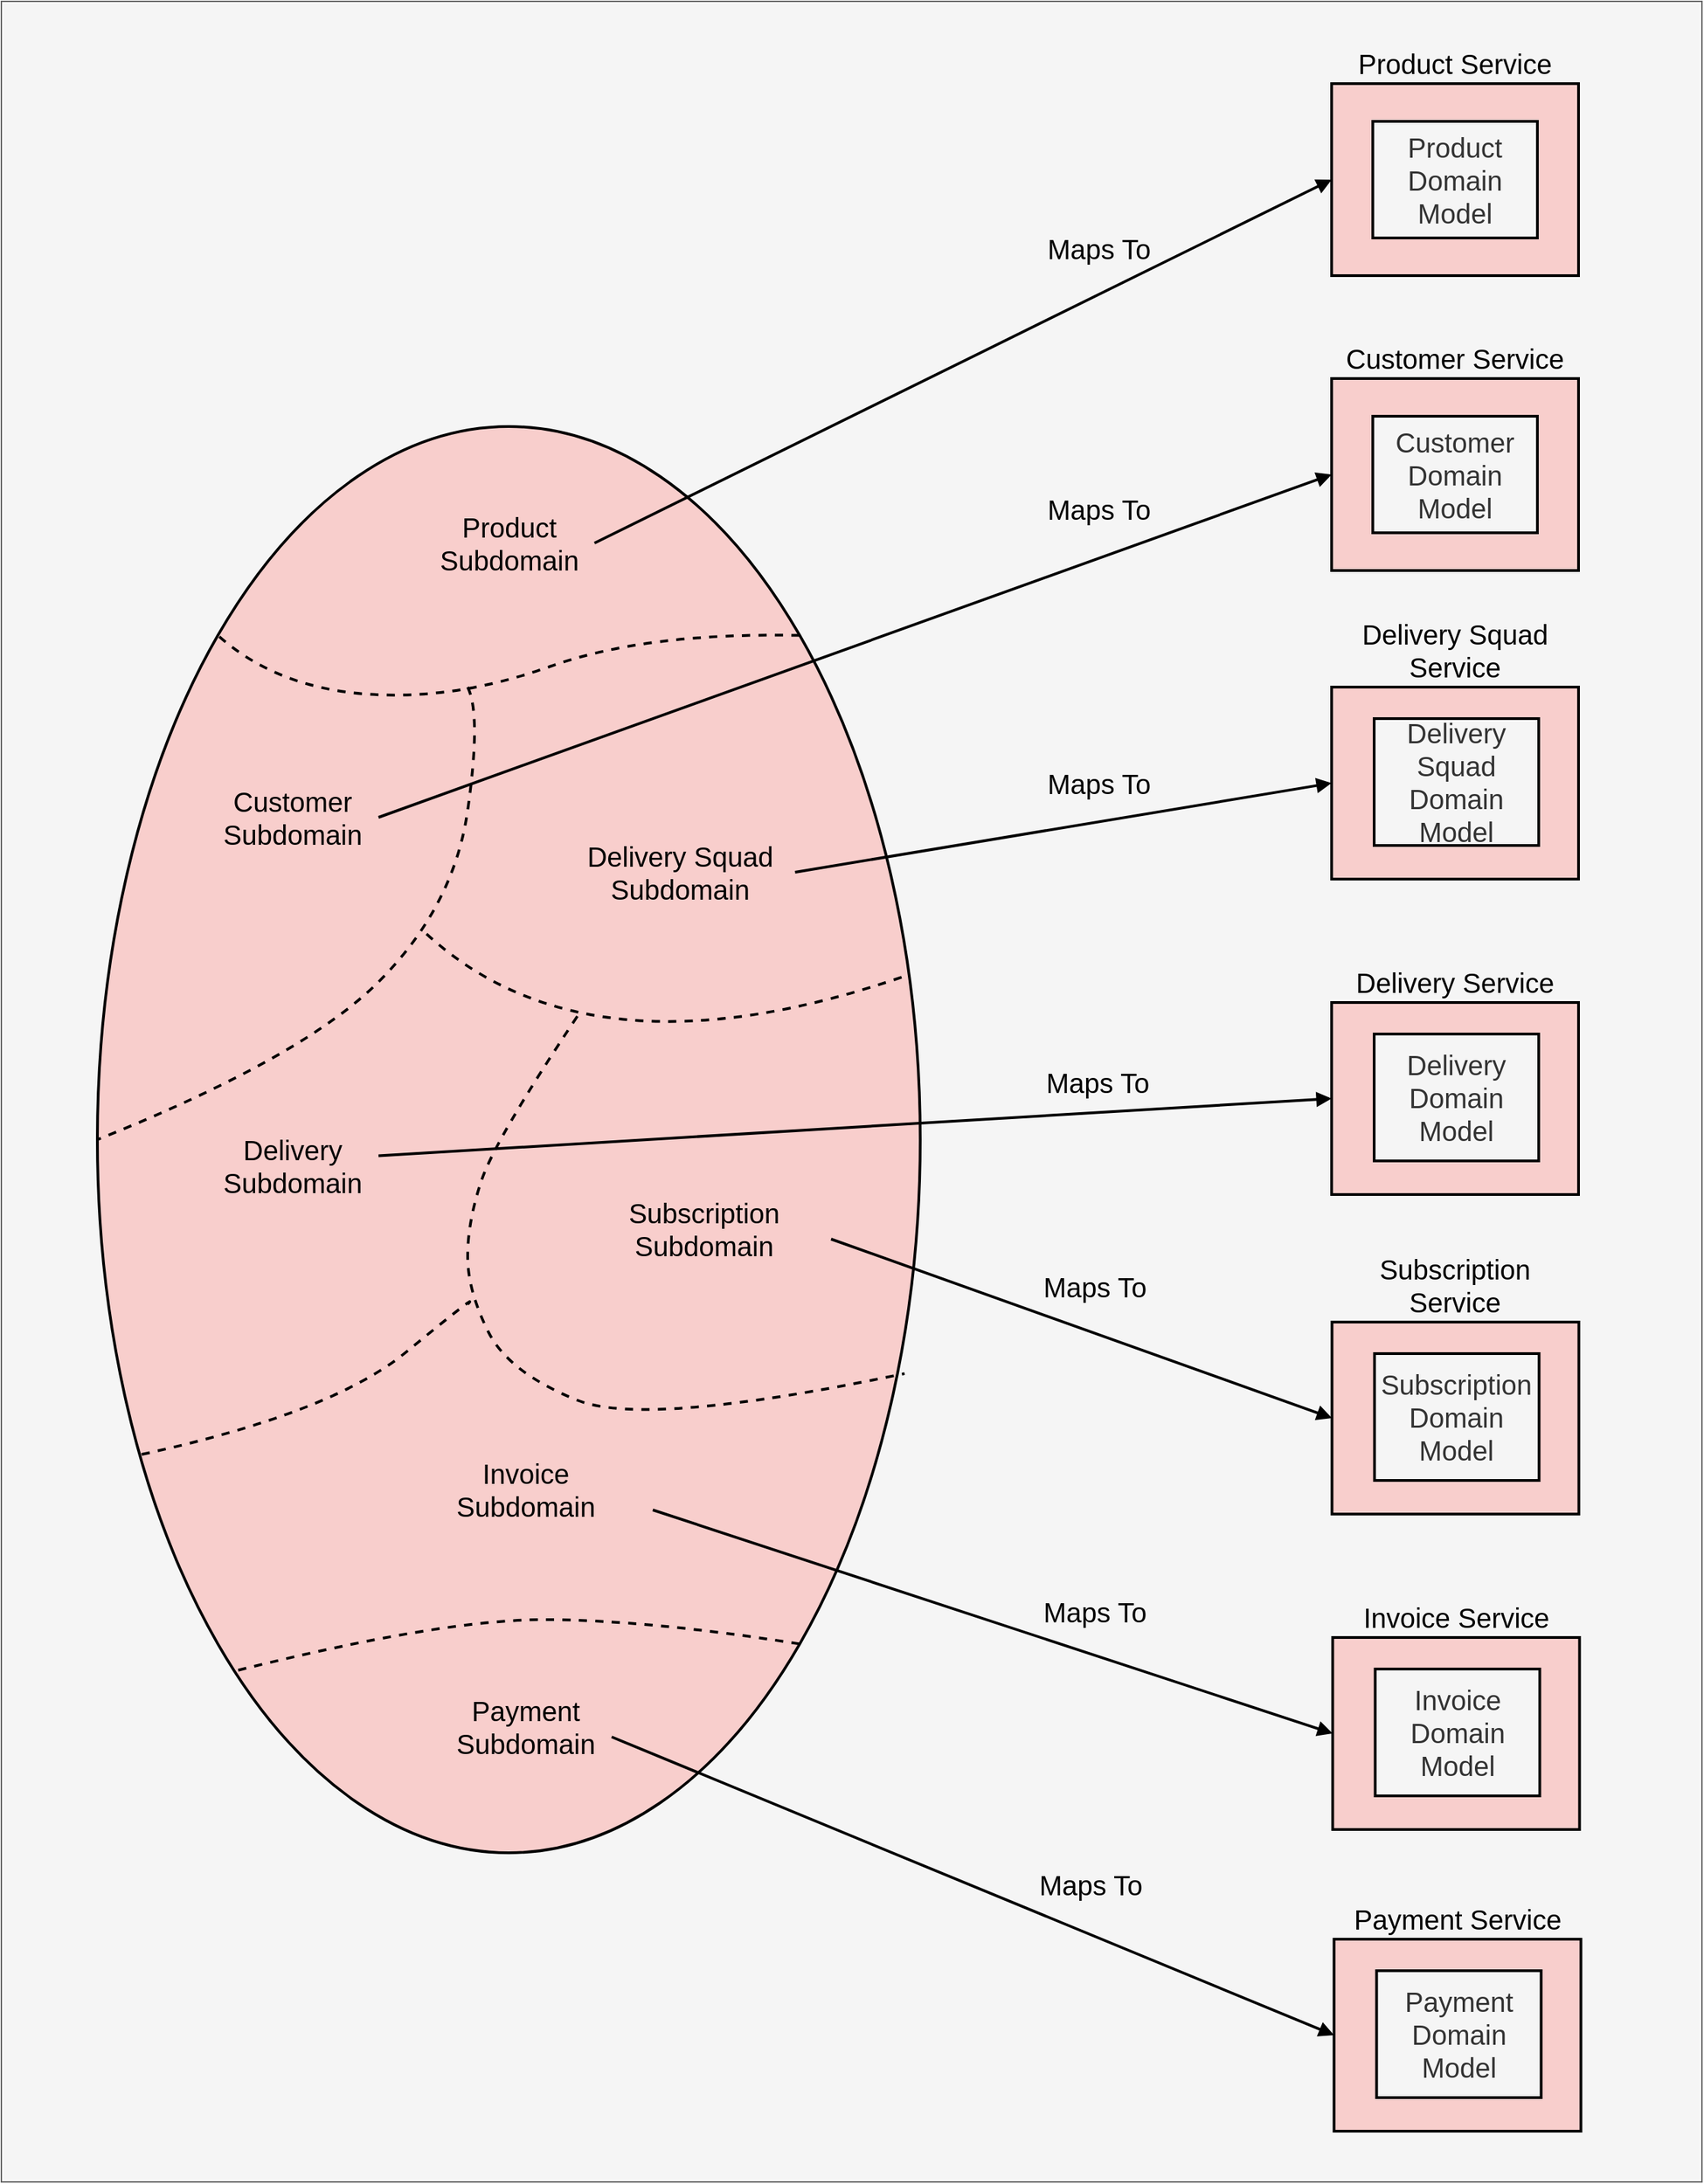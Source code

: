 <mxfile>
    <diagram id="R2lEEEUBdFMjLlhIrx00" name="Page-1">
        <mxGraphModel dx="1406" dy="1646" grid="1" gridSize="10" guides="1" tooltips="1" connect="1" arrows="1" fold="1" page="1" pageScale="1" pageWidth="850" pageHeight="1100" math="0" shadow="0" extFonts="Permanent Marker^https://fonts.googleapis.com/css?family=Permanent+Marker">
            <root>
                <mxCell id="0"/>
                <mxCell id="1" parent="0"/>
                <mxCell id="87" value="" style="rounded=0;whiteSpace=wrap;html=1;labelBackgroundColor=none;fontSize=20;fillColor=#f5f5f5;fontColor=#333333;strokeColor=#666666;" parent="1" vertex="1">
                    <mxGeometry x="-130" y="-350" width="1240" height="1590" as="geometry"/>
                </mxCell>
                <mxCell id="46" value="" style="ellipse;whiteSpace=wrap;html=1;direction=south;fillColor=#f8cecc;strokeColor=#000000;strokeWidth=2;fontSize=20;" parent="1" vertex="1">
                    <mxGeometry x="-60" y="-40" width="600" height="1040" as="geometry"/>
                </mxCell>
                <mxCell id="72" style="edgeStyle=none;html=1;exitX=1;exitY=0.5;exitDx=0;exitDy=0;entryX=0;entryY=0.5;entryDx=0;entryDy=0;strokeWidth=2;endArrow=block;endFill=1;fontSize=20;" parent="1" source="48" target="59" edge="1">
                    <mxGeometry relative="1" as="geometry"/>
                </mxCell>
                <mxCell id="80" value="Maps To" style="edgeLabel;html=1;align=center;verticalAlign=middle;resizable=0;points=[];fontSize=20;labelBackgroundColor=none;" parent="72" vertex="1" connectable="0">
                    <mxGeometry x="0.204" y="2" relative="1" as="geometry">
                        <mxPoint x="44" y="-54" as="offset"/>
                    </mxGeometry>
                </mxCell>
                <mxCell id="73" style="edgeStyle=none;html=1;entryX=0;entryY=0.5;entryDx=0;entryDy=0;endArrow=block;endFill=1;strokeWidth=2;exitX=1;exitY=0.5;exitDx=0;exitDy=0;" parent="1" source="50" target="61" edge="1">
                    <mxGeometry relative="1" as="geometry">
                        <mxPoint x="210" y="200" as="sourcePoint"/>
                    </mxGeometry>
                </mxCell>
                <mxCell id="82" value="Maps To" style="edgeLabel;html=1;align=center;verticalAlign=middle;resizable=0;points=[];fontSize=20;labelBackgroundColor=none;" parent="73" vertex="1" connectable="0">
                    <mxGeometry x="0.312" y="1" relative="1" as="geometry">
                        <mxPoint x="69" y="-60" as="offset"/>
                    </mxGeometry>
                </mxCell>
                <mxCell id="47" value="" style="curved=1;endArrow=none;html=1;entryX=0;entryY=1;entryDx=0;entryDy=0;exitX=0;exitY=0;exitDx=0;exitDy=0;endFill=0;dashed=1;strokeWidth=2;fontSize=20;" parent="1" source="46" target="46" edge="1">
                    <mxGeometry width="50" height="50" relative="1" as="geometry">
                        <mxPoint x="280" y="460" as="sourcePoint"/>
                        <mxPoint x="330" y="410" as="targetPoint"/>
                        <Array as="points">
                            <mxPoint x="340" y="110"/>
                            <mxPoint x="200" y="160"/>
                            <mxPoint x="70" y="150"/>
                        </Array>
                    </mxGeometry>
                </mxCell>
                <mxCell id="48" value="Product Subdomain" style="text;html=1;strokeColor=none;fillColor=none;align=center;verticalAlign=middle;whiteSpace=wrap;rounded=0;fontSize=20;" parent="1" vertex="1">
                    <mxGeometry x="177.5" y="30" width="125" height="30" as="geometry"/>
                </mxCell>
                <mxCell id="49" value="" style="curved=1;endArrow=none;html=1;entryX=0.5;entryY=1;entryDx=0;entryDy=0;endFill=0;dashed=1;strokeWidth=2;fontSize=20;" parent="1" target="46" edge="1">
                    <mxGeometry width="50" height="50" relative="1" as="geometry">
                        <mxPoint x="210" y="150" as="sourcePoint"/>
                        <mxPoint x="37.868" y="98.873" as="targetPoint"/>
                        <Array as="points">
                            <mxPoint x="220" y="170"/>
                            <mxPoint x="200" y="310"/>
                            <mxPoint x="90" y="420"/>
                        </Array>
                    </mxGeometry>
                </mxCell>
                <mxCell id="50" value="Customer Subdomain" style="text;html=1;strokeColor=none;fillColor=none;align=center;verticalAlign=middle;whiteSpace=wrap;rounded=0;fontSize=20;" parent="1" vertex="1">
                    <mxGeometry x="20" y="230" width="125" height="30" as="geometry"/>
                </mxCell>
                <mxCell id="51" value="" style="curved=1;endArrow=none;html=1;endFill=0;dashed=1;strokeWidth=2;fontSize=20;entryX=0.664;entryY=0.019;entryDx=0;entryDy=0;entryPerimeter=0;" parent="1" target="46" edge="1">
                    <mxGeometry width="50" height="50" relative="1" as="geometry">
                        <mxPoint x="290" y="390" as="sourcePoint"/>
                        <mxPoint x="-50.0" y="410" as="targetPoint"/>
                        <Array as="points">
                            <mxPoint x="230" y="480"/>
                            <mxPoint x="210" y="540"/>
                            <mxPoint x="210" y="590"/>
                            <mxPoint x="240" y="650"/>
                            <mxPoint x="340" y="690"/>
                        </Array>
                    </mxGeometry>
                </mxCell>
                <mxCell id="52" value="" style="curved=1;endArrow=none;html=1;entryX=0.385;entryY=0.017;entryDx=0;entryDy=0;endFill=0;dashed=1;strokeWidth=2;fontSize=20;entryPerimeter=0;" parent="1" target="46" edge="1">
                    <mxGeometry width="50" height="50" relative="1" as="geometry">
                        <mxPoint x="180" y="330" as="sourcePoint"/>
                        <mxPoint x="462.132" y="721.127" as="targetPoint"/>
                        <Array as="points">
                            <mxPoint x="300" y="440"/>
                        </Array>
                    </mxGeometry>
                </mxCell>
                <mxCell id="74" style="edgeStyle=none;html=1;exitX=1;exitY=0.5;exitDx=0;exitDy=0;entryX=0;entryY=0.5;entryDx=0;entryDy=0;endArrow=block;endFill=1;strokeWidth=2;" parent="1" source="53" target="64" edge="1">
                    <mxGeometry relative="1" as="geometry"/>
                </mxCell>
                <mxCell id="83" value="Maps To" style="edgeLabel;html=1;align=center;verticalAlign=middle;resizable=0;points=[];fontSize=20;labelBackgroundColor=none;" parent="74" vertex="1" connectable="0">
                    <mxGeometry x="-0.19" y="-1" relative="1" as="geometry">
                        <mxPoint x="63" y="-40" as="offset"/>
                    </mxGeometry>
                </mxCell>
                <mxCell id="53" value="Delivery Squad Subdomain" style="text;html=1;strokeColor=none;fillColor=none;align=center;verticalAlign=middle;whiteSpace=wrap;rounded=0;fontSize=20;" parent="1" vertex="1">
                    <mxGeometry x="281.25" y="270" width="167.5" height="30" as="geometry"/>
                </mxCell>
                <mxCell id="55" value="" style="curved=1;endArrow=none;html=1;endFill=0;dashed=1;strokeWidth=2;fontSize=20;" parent="1" edge="1">
                    <mxGeometry width="50" height="50" relative="1" as="geometry">
                        <mxPoint x="210" y="600" as="sourcePoint"/>
                        <mxPoint x="-30" y="710" as="targetPoint"/>
                        <Array as="points">
                            <mxPoint x="220" y="590"/>
                            <mxPoint x="110" y="680"/>
                        </Array>
                    </mxGeometry>
                </mxCell>
                <mxCell id="78" style="edgeStyle=none;html=1;exitX=1;exitY=1;exitDx=0;exitDy=0;entryX=0;entryY=0.5;entryDx=0;entryDy=0;endArrow=block;endFill=1;strokeWidth=2;" parent="1" source="56" target="68" edge="1">
                    <mxGeometry relative="1" as="geometry"/>
                </mxCell>
                <mxCell id="85" value="Maps To" style="edgeLabel;html=1;align=center;verticalAlign=middle;resizable=0;points=[];fontSize=20;labelBackgroundColor=none;" parent="78" vertex="1" connectable="0">
                    <mxGeometry x="-0.012" y="1" relative="1" as="geometry">
                        <mxPoint x="76" y="-6" as="offset"/>
                    </mxGeometry>
                </mxCell>
                <mxCell id="56" value="Invoice &lt;br&gt;Subdomain" style="text;html=1;strokeColor=none;fillColor=none;align=center;verticalAlign=middle;whiteSpace=wrap;rounded=0;fontSize=20;" parent="1" vertex="1">
                    <mxGeometry x="160" y="720" width="185" height="30" as="geometry"/>
                </mxCell>
                <mxCell id="77" style="edgeStyle=none;html=1;exitX=1;exitY=0.25;exitDx=0;exitDy=0;entryX=0;entryY=0.5;entryDx=0;entryDy=0;endArrow=block;endFill=1;strokeWidth=2;" parent="1" source="57" target="66" edge="1">
                    <mxGeometry relative="1" as="geometry"/>
                </mxCell>
                <mxCell id="84" value="Maps To" style="edgeLabel;html=1;align=center;verticalAlign=middle;resizable=0;points=[];fontSize=20;labelBackgroundColor=none;" parent="77" vertex="1" connectable="0">
                    <mxGeometry x="0.471" y="4" relative="1" as="geometry">
                        <mxPoint x="13" y="-19" as="offset"/>
                    </mxGeometry>
                </mxCell>
                <mxCell id="57" value="Delivery Subdomain" style="text;html=1;strokeColor=none;fillColor=none;align=center;verticalAlign=middle;whiteSpace=wrap;rounded=0;fontSize=20;" parent="1" vertex="1">
                    <mxGeometry x="20" y="484.25" width="125" height="30" as="geometry"/>
                </mxCell>
                <mxCell id="79" style="edgeStyle=none;html=1;exitX=1;exitY=0.75;exitDx=0;exitDy=0;entryX=0;entryY=0.5;entryDx=0;entryDy=0;endArrow=block;endFill=1;strokeWidth=2;" parent="1" source="58" target="70" edge="1">
                    <mxGeometry relative="1" as="geometry"/>
                </mxCell>
                <mxCell id="86" value="Maps To" style="edgeLabel;html=1;align=center;verticalAlign=middle;resizable=0;points=[];fontSize=20;labelBackgroundColor=none;" parent="79" vertex="1" connectable="0">
                    <mxGeometry x="0.326" y="1" relative="1" as="geometry">
                        <mxPoint x="-1" y="-36" as="offset"/>
                    </mxGeometry>
                </mxCell>
                <mxCell id="58" value="Payment Subdomain" style="text;html=1;strokeColor=none;fillColor=none;align=center;verticalAlign=middle;whiteSpace=wrap;rounded=0;fontSize=20;" parent="1" vertex="1">
                    <mxGeometry x="190" y="893" width="125" height="30" as="geometry"/>
                </mxCell>
                <mxCell id="59" value="Product Service" style="rounded=0;whiteSpace=wrap;html=1;fontSize=20;strokeWidth=2;fillColor=#f8cecc;strokeColor=#000000;labelPosition=center;verticalLabelPosition=top;align=center;verticalAlign=bottom;" parent="1" vertex="1">
                    <mxGeometry x="840" y="-290" width="180" height="140" as="geometry"/>
                </mxCell>
                <mxCell id="60" value="Product Domain Model" style="rounded=0;whiteSpace=wrap;html=1;fontSize=20;strokeWidth=2;fillColor=#f5f5f5;fontColor=#333333;strokeColor=#000000;" parent="1" vertex="1">
                    <mxGeometry x="870" y="-262.5" width="120" height="85" as="geometry"/>
                </mxCell>
                <mxCell id="61" value="Customer Service" style="rounded=0;whiteSpace=wrap;html=1;fontSize=20;strokeWidth=2;fillColor=#f8cecc;strokeColor=#000000;labelPosition=center;verticalLabelPosition=top;align=center;verticalAlign=bottom;" parent="1" vertex="1">
                    <mxGeometry x="840" y="-75" width="180" height="140" as="geometry"/>
                </mxCell>
                <mxCell id="62" value="Customer Domain Model" style="rounded=0;whiteSpace=wrap;html=1;fontSize=20;strokeWidth=2;fillColor=#f5f5f5;fontColor=#333333;strokeColor=#000000;" parent="1" vertex="1">
                    <mxGeometry x="870" y="-47.5" width="120" height="85" as="geometry"/>
                </mxCell>
                <mxCell id="64" value="Delivery Squad Service" style="rounded=0;whiteSpace=wrap;html=1;fontSize=20;strokeWidth=2;fillColor=#f8cecc;strokeColor=#000000;labelPosition=center;verticalLabelPosition=top;align=center;verticalAlign=bottom;" parent="1" vertex="1">
                    <mxGeometry x="840" y="150" width="180" height="140" as="geometry"/>
                </mxCell>
                <mxCell id="65" value="Delivery Squad Domain Model" style="rounded=0;whiteSpace=wrap;html=1;fontSize=20;strokeWidth=2;fillColor=#f5f5f5;fontColor=#333333;strokeColor=#000000;" parent="1" vertex="1">
                    <mxGeometry x="871" y="173" width="120" height="92.5" as="geometry"/>
                </mxCell>
                <mxCell id="66" value="Delivery Service" style="rounded=0;whiteSpace=wrap;html=1;fontSize=20;strokeWidth=2;fillColor=#f8cecc;strokeColor=#000000;labelPosition=center;verticalLabelPosition=top;align=center;verticalAlign=bottom;" parent="1" vertex="1">
                    <mxGeometry x="840" y="380" width="180" height="140" as="geometry"/>
                </mxCell>
                <mxCell id="67" value="Delivery Domain Model" style="rounded=0;whiteSpace=wrap;html=1;fontSize=20;strokeWidth=2;fillColor=#f5f5f5;fontColor=#333333;strokeColor=#000000;" parent="1" vertex="1">
                    <mxGeometry x="871" y="403" width="120" height="92.5" as="geometry"/>
                </mxCell>
                <mxCell id="68" value="Invoice Service" style="rounded=0;whiteSpace=wrap;html=1;fontSize=20;strokeWidth=2;fillColor=#f8cecc;strokeColor=#000000;labelPosition=center;verticalLabelPosition=top;align=center;verticalAlign=bottom;" parent="1" vertex="1">
                    <mxGeometry x="840.75" y="843" width="180" height="140" as="geometry"/>
                </mxCell>
                <mxCell id="69" value="Invoice Domain Model" style="rounded=0;whiteSpace=wrap;html=1;fontSize=20;strokeWidth=2;fillColor=#f5f5f5;fontColor=#333333;strokeColor=#000000;" parent="1" vertex="1">
                    <mxGeometry x="871.75" y="866" width="120" height="92.5" as="geometry"/>
                </mxCell>
                <mxCell id="70" value="Payment Service" style="rounded=0;whiteSpace=wrap;html=1;fontSize=20;strokeWidth=2;fillColor=#f8cecc;strokeColor=#000000;labelPosition=center;verticalLabelPosition=top;align=center;verticalAlign=bottom;" parent="1" vertex="1">
                    <mxGeometry x="841.75" y="1063" width="180" height="140" as="geometry"/>
                </mxCell>
                <mxCell id="71" value="Payment Domain Model" style="rounded=0;whiteSpace=wrap;html=1;fontSize=20;strokeWidth=2;fillColor=#f5f5f5;fontColor=#333333;strokeColor=#000000;" parent="1" vertex="1">
                    <mxGeometry x="872.75" y="1086" width="120" height="92.5" as="geometry"/>
                </mxCell>
                <mxCell id="88" value="" style="curved=1;endArrow=none;html=1;endFill=0;dashed=1;strokeWidth=2;fontSize=20;entryX=0.873;entryY=0.836;entryDx=0;entryDy=0;entryPerimeter=0;exitX=1;exitY=0;exitDx=0;exitDy=0;" parent="1" source="46" target="46" edge="1">
                    <mxGeometry width="50" height="50" relative="1" as="geometry">
                        <mxPoint x="220" y="610" as="sourcePoint"/>
                        <mxPoint x="-20" y="720" as="targetPoint"/>
                        <Array as="points">
                            <mxPoint x="340" y="830"/>
                            <mxPoint x="190" y="830"/>
                        </Array>
                    </mxGeometry>
                </mxCell>
                <mxCell id="89" value="Subscription Service" style="rounded=0;whiteSpace=wrap;html=1;fontSize=20;strokeWidth=2;fillColor=#f8cecc;strokeColor=#000000;labelPosition=center;verticalLabelPosition=top;align=center;verticalAlign=bottom;" parent="1" vertex="1">
                    <mxGeometry x="840.25" y="613" width="180" height="140" as="geometry"/>
                </mxCell>
                <mxCell id="90" value="Subscription Domain Model" style="rounded=0;whiteSpace=wrap;html=1;fontSize=20;strokeWidth=2;fillColor=#f5f5f5;fontColor=#333333;strokeColor=#000000;" parent="1" vertex="1">
                    <mxGeometry x="871.25" y="636" width="120" height="92.5" as="geometry"/>
                </mxCell>
                <mxCell id="91" value="Subscription&lt;br&gt;Subdomain" style="text;html=1;strokeColor=none;fillColor=none;align=center;verticalAlign=middle;whiteSpace=wrap;rounded=0;fontSize=20;" parent="1" vertex="1">
                    <mxGeometry x="290" y="530" width="185" height="30" as="geometry"/>
                </mxCell>
                <mxCell id="92" style="edgeStyle=none;html=1;entryX=0;entryY=0.5;entryDx=0;entryDy=0;endArrow=block;endFill=1;strokeWidth=2;exitX=1;exitY=0.75;exitDx=0;exitDy=0;" parent="1" source="91" target="89" edge="1">
                    <mxGeometry relative="1" as="geometry">
                        <mxPoint x="460" y="590" as="sourcePoint"/>
                        <mxPoint x="850" y="510" as="targetPoint"/>
                    </mxGeometry>
                </mxCell>
                <mxCell id="93" value="Maps To" style="edgeLabel;html=1;align=center;verticalAlign=middle;resizable=0;points=[];fontSize=20;labelBackgroundColor=none;" parent="92" vertex="1" connectable="0">
                    <mxGeometry x="0.471" y="4" relative="1" as="geometry">
                        <mxPoint x="-78" y="-58" as="offset"/>
                    </mxGeometry>
                </mxCell>
            </root>
        </mxGraphModel>
    </diagram>
</mxfile>
